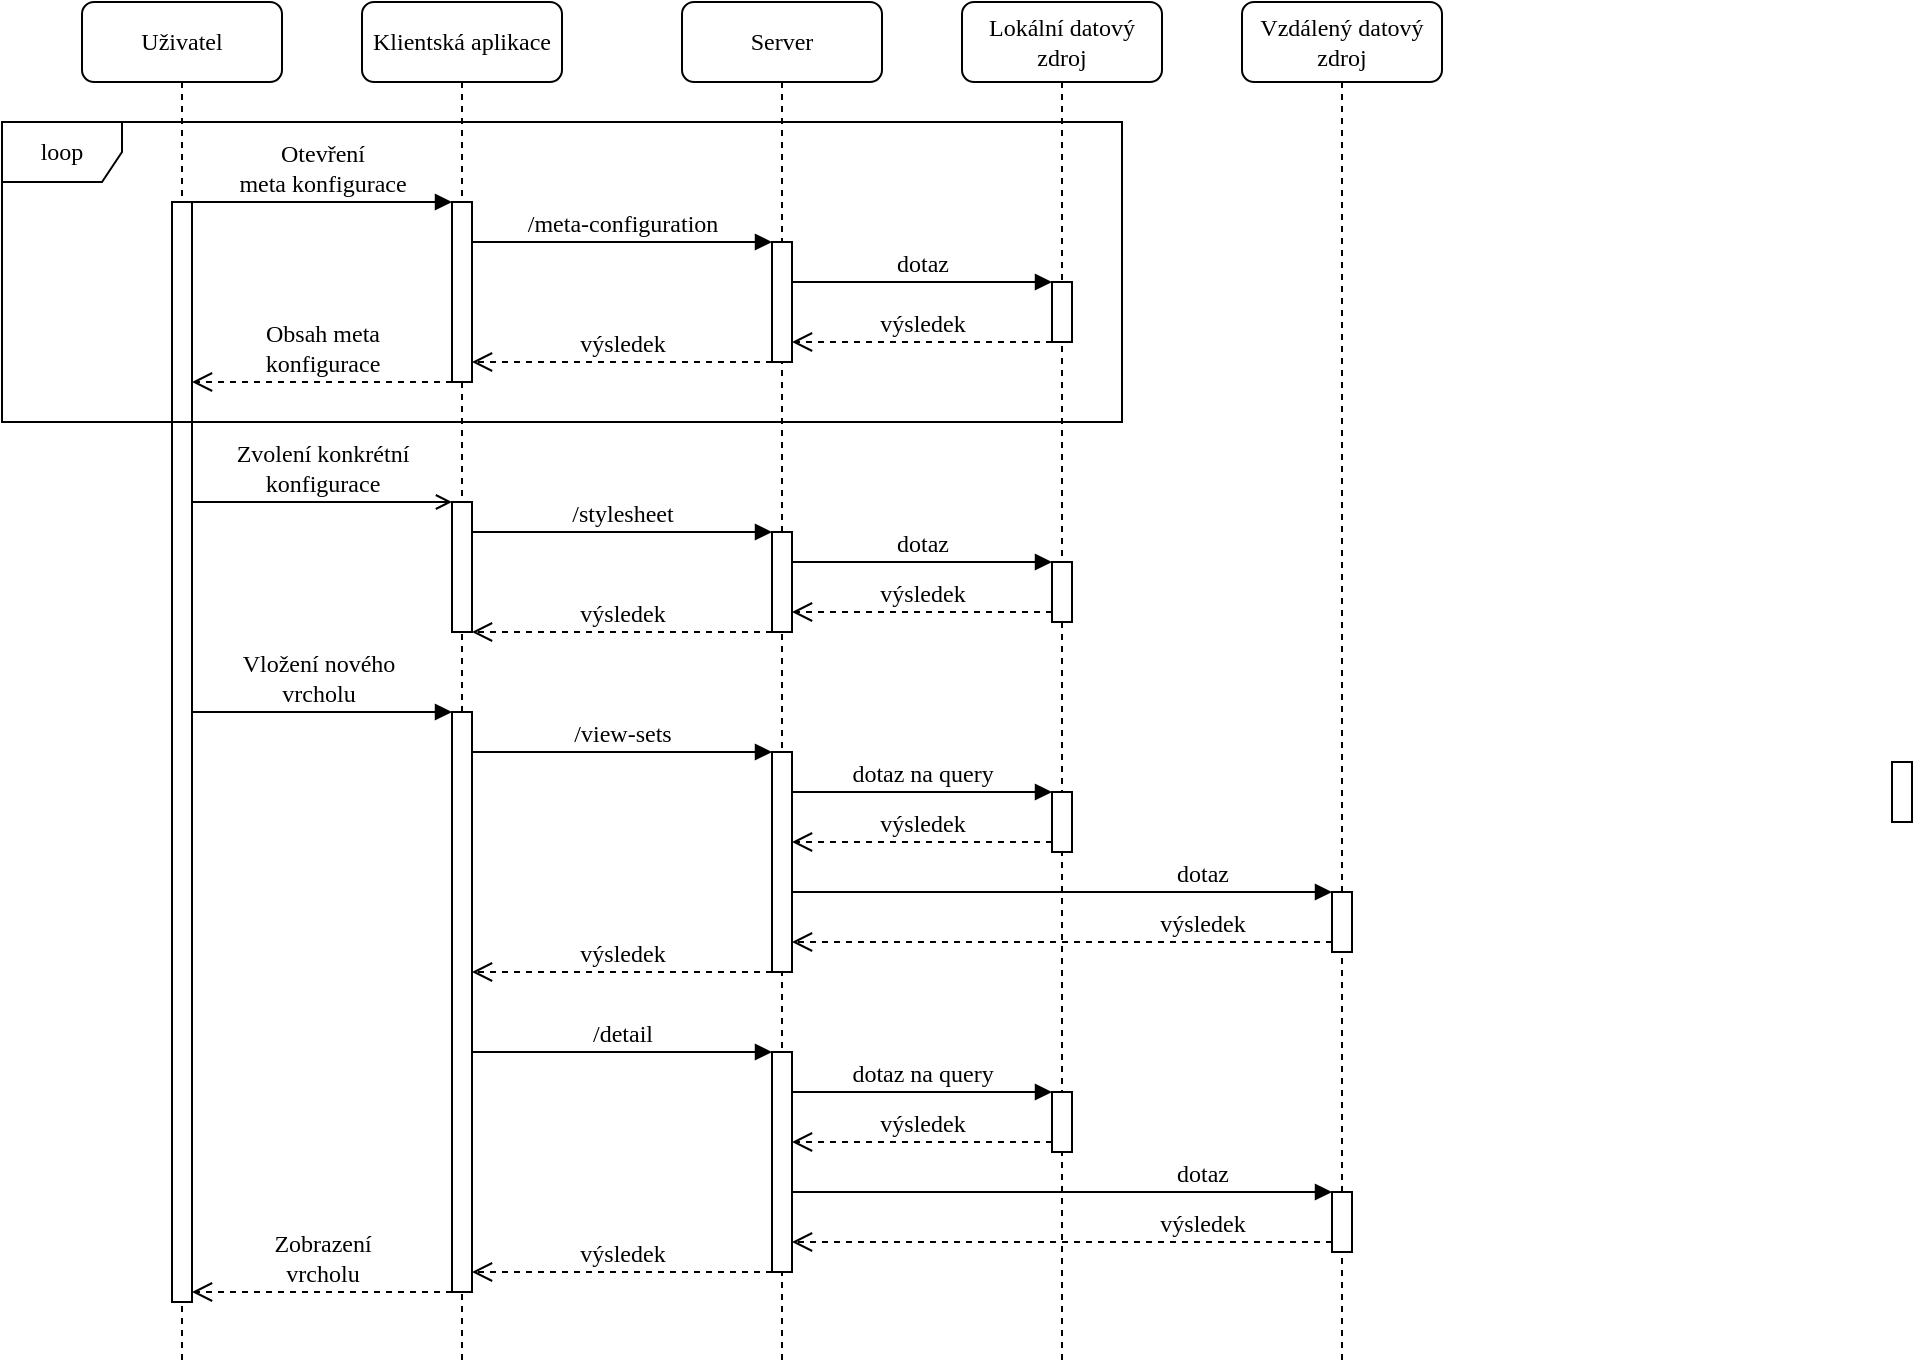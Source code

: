 <mxfile version="13.4.9" type="device"><diagram id="13e1069c-82ec-6db2-03f1-153e76fe0fe0" name="Page-1"><mxGraphModel grid="1" extFonts="CMU Sans Serif Roman^https://www.fontsquirrel.com/fonts/download/computer-modern" shadow="0" math="0" pageHeight="850" pageWidth="1100" pageScale="1" page="1" fold="1" arrows="1" connect="1" tooltips="1" guides="1" gridSize="10" dy="597" dx="1088" background="#ffffff"><root><mxCell id="0"/><mxCell id="1" parent="0"/><mxCell id="7baba1c4bc27f4b0-5" value="Vzdálený datový zdroj" parent="1" vertex="1" style="shape=umlLifeline;perimeter=lifelinePerimeter;whiteSpace=wrap;html=1;container=1;collapsible=0;recursiveResize=0;outlineConnect=0;rounded=1;shadow=0;comic=0;labelBackgroundColor=none;strokeWidth=1;fontFamily=CMU Sans Serif Roman;fontSize=12;align=center;"><mxGeometry as="geometry" height="680" width="100" y="80" x="680"/></mxCell><mxCell id="7baba1c4bc27f4b0-2" value="Klientská aplikace" parent="1" vertex="1" style="shape=umlLifeline;perimeter=lifelinePerimeter;whiteSpace=wrap;html=1;container=1;collapsible=0;recursiveResize=0;outlineConnect=0;rounded=1;shadow=0;comic=0;labelBackgroundColor=none;strokeWidth=1;fontFamily=CMU Sans Serif Roman;fontSize=12;align=center;"><mxGeometry as="geometry" height="680" width="100" y="80" x="240"/></mxCell><mxCell id="7baba1c4bc27f4b0-10" value="" parent="7baba1c4bc27f4b0-2" vertex="1" style="html=1;points=[];perimeter=orthogonalPerimeter;rounded=0;shadow=0;comic=0;labelBackgroundColor=none;strokeWidth=1;fontFamily=CMU Sans Serif Roman;fontSize=12;align=center;"><mxGeometry as="geometry" height="90" width="10" y="100" x="45"/></mxCell><mxCell id="7baba1c4bc27f4b0-3" value="Server" parent="1" vertex="1" style="shape=umlLifeline;perimeter=lifelinePerimeter;whiteSpace=wrap;html=1;container=1;collapsible=0;recursiveResize=0;outlineConnect=0;rounded=1;shadow=0;comic=0;labelBackgroundColor=none;strokeWidth=1;fontFamily=CMU Sans Serif Roman;fontSize=12;align=center;"><mxGeometry as="geometry" height="680" width="100" y="80" x="400"/></mxCell><mxCell id="7baba1c4bc27f4b0-13" value="" parent="7baba1c4bc27f4b0-3" vertex="1" style="html=1;points=[];perimeter=orthogonalPerimeter;rounded=0;shadow=0;comic=0;labelBackgroundColor=none;strokeWidth=1;fontFamily=CMU Sans Serif Roman;fontSize=12;align=center;"><mxGeometry as="geometry" height="60" width="10" y="120" x="45"/></mxCell><mxCell id="7baba1c4bc27f4b0-4" value="Lokální datový zdroj" parent="1" vertex="1" style="shape=umlLifeline;perimeter=lifelinePerimeter;whiteSpace=wrap;html=1;container=1;collapsible=0;recursiveResize=0;outlineConnect=0;rounded=1;shadow=0;comic=0;labelBackgroundColor=none;strokeWidth=1;fontFamily=CMU Sans Serif Roman;fontSize=12;align=center;"><mxGeometry as="geometry" height="680" width="100" y="80" x="540"/></mxCell><mxCell id="QjpaPQJGNaAxtT_AW_4M-6" value="" parent="7baba1c4bc27f4b0-4" vertex="1" style="html=1;points=[];perimeter=orthogonalPerimeter;rounded=0;shadow=0;comic=0;labelBackgroundColor=none;strokeWidth=1;fontFamily=CMU Sans Serif Roman;fontSize=12;align=center;"><mxGeometry as="geometry" height="65" width="10" y="250" x="-255"/></mxCell><mxCell id="QjpaPQJGNaAxtT_AW_4M-14" value="" parent="7baba1c4bc27f4b0-4" vertex="1" style="html=1;points=[];perimeter=orthogonalPerimeter;rounded=0;shadow=0;comic=0;labelBackgroundColor=none;strokeWidth=1;fontFamily=CMU Sans Serif Roman;fontSize=12;align=center;"><mxGeometry as="geometry" height="290" width="10" y="355" x="-255"/></mxCell><mxCell id="QjpaPQJGNaAxtT_AW_4M-15" value="Vložení nového&lt;br&gt;vrcholu" parent="7baba1c4bc27f4b0-4" style="html=1;verticalAlign=bottom;endArrow=block;entryX=0;entryY=0;labelBackgroundColor=none;fontFamily=CMU Sans Serif Roman;fontSize=12;edgeStyle=elbowEdgeStyle;elbow=vertical;" target="QjpaPQJGNaAxtT_AW_4M-14" edge="1"><mxGeometry as="geometry" relative="1"><mxPoint as="sourcePoint" y="355" x="-390"/></mxGeometry></mxCell><mxCell id="QjpaPQJGNaAxtT_AW_4M-8" value="" parent="7baba1c4bc27f4b0-4" vertex="1" style="html=1;points=[];perimeter=orthogonalPerimeter;rounded=0;shadow=0;comic=0;labelBackgroundColor=none;strokeWidth=1;fontFamily=CMU Sans Serif Roman;fontSize=12;align=center;"><mxGeometry as="geometry" height="50" width="10" y="265" x="-95"/></mxCell><mxCell id="QjpaPQJGNaAxtT_AW_4M-17" value="" parent="7baba1c4bc27f4b0-4" vertex="1" style="html=1;points=[];perimeter=orthogonalPerimeter;rounded=0;shadow=0;comic=0;labelBackgroundColor=none;strokeWidth=1;fontFamily=CMU Sans Serif Roman;fontSize=12;align=center;"><mxGeometry as="geometry" height="110" width="10" y="375" x="-95"/></mxCell><mxCell id="QjpaPQJGNaAxtT_AW_4M-18" value="/view-sets" parent="7baba1c4bc27f4b0-4" style="html=1;verticalAlign=bottom;endArrow=block;labelBackgroundColor=none;fontFamily=CMU Sans Serif Roman;fontSize=12;edgeStyle=elbowEdgeStyle;elbow=vertical;" target="QjpaPQJGNaAxtT_AW_4M-17" edge="1"><mxGeometry as="geometry" relative="1"><mxPoint as="sourcePoint" y="375" x="-245"/><mxPoint as="targetPoint" y="245" x="-85"/><Array as="points"><mxPoint y="375" x="-180"/></Array></mxGeometry></mxCell><mxCell id="QjpaPQJGNaAxtT_AW_4M-10" value="" parent="7baba1c4bc27f4b0-4" vertex="1" style="html=1;points=[];perimeter=orthogonalPerimeter;rounded=0;shadow=0;comic=0;labelBackgroundColor=none;strokeWidth=1;fontFamily=CMU Sans Serif Roman;fontSize=12;align=center;"><mxGeometry as="geometry" height="30" width="10" y="280" x="45"/></mxCell><mxCell id="QjpaPQJGNaAxtT_AW_4M-12" value="výsledek" parent="7baba1c4bc27f4b0-4" style="html=1;verticalAlign=bottom;endArrow=open;dashed=1;endSize=8;labelBackgroundColor=none;fontFamily=CMU Sans Serif Roman;fontSize=12;edgeStyle=elbowEdgeStyle;elbow=vertical;" source="QjpaPQJGNaAxtT_AW_4M-10" edge="1"><mxGeometry as="geometry" relative="1"><mxPoint as="targetPoint" y="305" x="-85"/><Array as="points"><mxPoint y="305"/><mxPoint y="385" x="-20"/><mxPoint y="325" x="170"/></Array><mxPoint as="sourcePoint" y="325" x="195"/></mxGeometry></mxCell><mxCell id="QjpaPQJGNaAxtT_AW_4M-20" value="" parent="7baba1c4bc27f4b0-4" vertex="1" style="html=1;points=[];perimeter=orthogonalPerimeter;rounded=0;shadow=0;comic=0;labelBackgroundColor=none;strokeWidth=1;fontFamily=CMU Sans Serif Roman;fontSize=12;align=center;"><mxGeometry as="geometry" height="30" width="10" y="395" x="45"/></mxCell><mxCell id="QjpaPQJGNaAxtT_AW_4M-21" value="výsledek" parent="7baba1c4bc27f4b0-4" style="html=1;verticalAlign=bottom;endArrow=open;dashed=1;endSize=8;labelBackgroundColor=none;fontFamily=CMU Sans Serif Roman;fontSize=12;edgeStyle=elbowEdgeStyle;elbow=vertical;" source="QjpaPQJGNaAxtT_AW_4M-20" edge="1"><mxGeometry as="geometry" relative="1"><mxPoint as="targetPoint" y="420" x="-85"/><Array as="points"><mxPoint y="420"/><mxPoint y="500" x="-20"/><mxPoint y="440" x="170"/></Array><mxPoint as="sourcePoint" y="360" x="-345"/></mxGeometry></mxCell><mxCell id="QjpaPQJGNaAxtT_AW_4M-22" value="dotaz na query" parent="7baba1c4bc27f4b0-4" style="html=1;verticalAlign=bottom;endArrow=block;labelBackgroundColor=none;fontFamily=CMU Sans Serif Roman;fontSize=12;edgeStyle=elbowEdgeStyle;elbow=vertical;" target="QjpaPQJGNaAxtT_AW_4M-20" edge="1"><mxGeometry as="geometry" relative="1"><mxPoint as="sourcePoint" y="395" x="-85"/><Array as="points"><mxPoint y="395" x="10"/><mxPoint y="390" x="-80"/></Array></mxGeometry></mxCell><mxCell id="QjpaPQJGNaAxtT_AW_4M-23" value="" parent="7baba1c4bc27f4b0-4" vertex="1" style="html=1;points=[];perimeter=orthogonalPerimeter;rounded=0;shadow=0;comic=0;labelBackgroundColor=none;strokeWidth=1;fontFamily=CMU Sans Serif Roman;fontSize=12;align=center;"><mxGeometry as="geometry" height="30" width="10" y="445" x="185"/></mxCell><mxCell id="QjpaPQJGNaAxtT_AW_4M-26" value="" parent="7baba1c4bc27f4b0-4" vertex="1" style="html=1;points=[];perimeter=orthogonalPerimeter;rounded=0;shadow=0;comic=0;labelBackgroundColor=none;strokeWidth=1;fontFamily=CMU Sans Serif Roman;fontSize=12;align=center;"><mxGeometry as="geometry" height="110" width="10" y="525" x="-95"/></mxCell><mxCell id="QjpaPQJGNaAxtT_AW_4M-27" value="/detail" parent="7baba1c4bc27f4b0-4" style="html=1;verticalAlign=bottom;endArrow=block;labelBackgroundColor=none;fontFamily=CMU Sans Serif Roman;fontSize=12;edgeStyle=elbowEdgeStyle;elbow=vertical;" target="QjpaPQJGNaAxtT_AW_4M-26" edge="1"><mxGeometry as="geometry" relative="1"><mxPoint as="sourcePoint" y="525" x="-245"/><mxPoint as="targetPoint" y="315" x="-485"/><Array as="points"><mxPoint y="525" x="-180"/></Array></mxGeometry></mxCell><mxCell id="QjpaPQJGNaAxtT_AW_4M-28" value="" parent="7baba1c4bc27f4b0-4" vertex="1" style="html=1;points=[];perimeter=orthogonalPerimeter;rounded=0;shadow=0;comic=0;labelBackgroundColor=none;strokeWidth=1;fontFamily=CMU Sans Serif Roman;fontSize=12;align=center;"><mxGeometry as="geometry" height="30" width="10" y="545" x="45"/></mxCell><mxCell id="QjpaPQJGNaAxtT_AW_4M-29" value="výsledek" parent="7baba1c4bc27f4b0-4" style="html=1;verticalAlign=bottom;endArrow=open;dashed=1;endSize=8;labelBackgroundColor=none;fontFamily=CMU Sans Serif Roman;fontSize=12;edgeStyle=elbowEdgeStyle;elbow=vertical;" source="QjpaPQJGNaAxtT_AW_4M-28" edge="1"><mxGeometry as="geometry" relative="1"><mxPoint as="targetPoint" y="570" x="-85"/><Array as="points"><mxPoint y="570"/><mxPoint y="650" x="-20"/><mxPoint y="590" x="170"/></Array><mxPoint as="sourcePoint" y="430" x="-885"/></mxGeometry></mxCell><mxCell id="QjpaPQJGNaAxtT_AW_4M-30" value="dotaz na query" parent="7baba1c4bc27f4b0-4" style="html=1;verticalAlign=bottom;endArrow=block;labelBackgroundColor=none;fontFamily=CMU Sans Serif Roman;fontSize=12;edgeStyle=elbowEdgeStyle;elbow=vertical;" target="QjpaPQJGNaAxtT_AW_4M-28" edge="1"><mxGeometry as="geometry" relative="1"><mxPoint as="sourcePoint" y="545" x="-85"/><Array as="points"><mxPoint y="545" x="10"/><mxPoint y="540" x="-80"/></Array></mxGeometry></mxCell><mxCell id="QjpaPQJGNaAxtT_AW_4M-31" value="" parent="7baba1c4bc27f4b0-4" vertex="1" style="html=1;points=[];perimeter=orthogonalPerimeter;rounded=0;shadow=0;comic=0;labelBackgroundColor=none;strokeWidth=1;fontFamily=CMU Sans Serif Roman;fontSize=12;align=center;"><mxGeometry as="geometry" height="30" width="10" y="595" x="185"/></mxCell><mxCell id="QjpaPQJGNaAxtT_AW_4M-32" value="dotaz" parent="7baba1c4bc27f4b0-4" style="html=1;verticalAlign=bottom;endArrow=block;labelBackgroundColor=none;fontFamily=CMU Sans Serif Roman;fontSize=12;edgeStyle=elbowEdgeStyle;elbow=vertical;" target="QjpaPQJGNaAxtT_AW_4M-31" source="QjpaPQJGNaAxtT_AW_4M-26" edge="1"><mxGeometry as="geometry" y="-30" x="0.741" relative="1"><mxPoint as="sourcePoint" y="595" x="55"/><Array as="points"><mxPoint y="595" x="150"/><mxPoint y="590" x="60"/></Array><mxPoint as="offset" y="-30" x="-30"/></mxGeometry></mxCell><mxCell id="QjpaPQJGNaAxtT_AW_4M-33" value="výsledek" parent="7baba1c4bc27f4b0-4" style="html=1;verticalAlign=bottom;endArrow=open;dashed=1;endSize=8;labelBackgroundColor=none;fontFamily=CMU Sans Serif Roman;fontSize=12;edgeStyle=elbowEdgeStyle;elbow=vertical;" target="QjpaPQJGNaAxtT_AW_4M-26" source="QjpaPQJGNaAxtT_AW_4M-31" edge="1"><mxGeometry as="geometry" x="-0.518" relative="1"><mxPoint as="targetPoint" y="620" x="55"/><Array as="points"><mxPoint y="620" x="140"/><mxPoint y="700" x="120"/><mxPoint y="640" x="310"/></Array><mxPoint as="sourcePoint" y="560" x="-205"/><mxPoint as="offset"/></mxGeometry></mxCell><mxCell id="QjpaPQJGNaAxtT_AW_4M-34" value="výsledek" parent="7baba1c4bc27f4b0-4" style="html=1;verticalAlign=bottom;endArrow=open;dashed=1;endSize=8;labelBackgroundColor=none;fontFamily=CMU Sans Serif Roman;fontSize=12;edgeStyle=elbowEdgeStyle;elbow=vertical;" source="QjpaPQJGNaAxtT_AW_4M-26" edge="1"><mxGeometry as="geometry" relative="1"><mxPoint as="targetPoint" y="635" x="-245"/><Array as="points"><mxPoint y="635" x="-180"/><mxPoint y="575" x="-125"/><mxPoint y="545" x="-145"/><mxPoint y="615" x="-145"/><mxPoint y="635" x="-150"/><mxPoint y="715" x="-170"/><mxPoint y="655" x="20"/></Array><mxPoint as="sourcePoint" y="575" x="-100"/></mxGeometry></mxCell><mxCell id="QjpaPQJGNaAxtT_AW_4M-7" value="Zvolení konkrétní&lt;br&gt;konfigurace" parent="7baba1c4bc27f4b0-4" style="html=1;verticalAlign=bottom;endArrow=open;labelBackgroundColor=none;fontFamily=CMU Sans Serif Roman;fontSize=12;edgeStyle=elbowEdgeStyle;elbow=vertical;endFill=0;" target="QjpaPQJGNaAxtT_AW_4M-6" edge="1"><mxGeometry as="geometry" relative="1"><mxPoint as="sourcePoint" y="250.0" x="-385"/><mxPoint as="targetPoint" y="235" x="-300"/><Array as="points"><mxPoint y="250" x="-340"/><mxPoint y="235" x="-280"/><mxPoint y="235" x="-370"/></Array></mxGeometry></mxCell><mxCell id="QjpaPQJGNaAxtT_AW_4M-9" value="/stylesheet" parent="7baba1c4bc27f4b0-4" style="html=1;verticalAlign=bottom;endArrow=block;labelBackgroundColor=none;fontFamily=CMU Sans Serif Roman;fontSize=12;edgeStyle=elbowEdgeStyle;elbow=vertical;" target="QjpaPQJGNaAxtT_AW_4M-8" source="QjpaPQJGNaAxtT_AW_4M-6" edge="1"><mxGeometry as="geometry" relative="1"><mxPoint as="sourcePoint" y="134.857" x="-235"/><mxPoint as="targetPoint" y="135" x="-85"/><Array as="points"><mxPoint y="265" x="-180"/></Array></mxGeometry></mxCell><mxCell id="QjpaPQJGNaAxtT_AW_4M-11" value="dotaz" parent="7baba1c4bc27f4b0-4" style="html=1;verticalAlign=bottom;endArrow=block;labelBackgroundColor=none;fontFamily=CMU Sans Serif Roman;fontSize=12;edgeStyle=elbowEdgeStyle;elbow=vertical;" target="QjpaPQJGNaAxtT_AW_4M-10" source="QjpaPQJGNaAxtT_AW_4M-8" edge="1"><mxGeometry as="geometry" relative="1"><mxPoint as="sourcePoint" y="275" x="-85"/><Array as="points"><mxPoint y="280" x="10"/><mxPoint y="275" x="-80"/></Array></mxGeometry></mxCell><mxCell id="QjpaPQJGNaAxtT_AW_4M-13" value="výsledek" parent="7baba1c4bc27f4b0-4" style="html=1;verticalAlign=bottom;endArrow=open;dashed=1;endSize=8;labelBackgroundColor=none;fontFamily=CMU Sans Serif Roman;fontSize=12;edgeStyle=elbowEdgeStyle;elbow=vertical;" target="QjpaPQJGNaAxtT_AW_4M-6" source="QjpaPQJGNaAxtT_AW_4M-8" edge="1"><mxGeometry as="geometry" relative="1"><mxPoint as="targetPoint" y="315" x="-250"/><Array as="points"><mxPoint y="315" x="-125"/><mxPoint y="285" x="-145"/><mxPoint y="355" x="-145"/><mxPoint y="375" x="-150"/><mxPoint y="455" x="-170"/><mxPoint y="395" x="20"/></Array><mxPoint as="sourcePoint" y="315" x="-100"/></mxGeometry></mxCell><mxCell id="QjpaPQJGNaAxtT_AW_4M-25" value="dotaz" parent="7baba1c4bc27f4b0-4" style="html=1;verticalAlign=bottom;endArrow=block;labelBackgroundColor=none;fontFamily=CMU Sans Serif Roman;fontSize=12;edgeStyle=elbowEdgeStyle;elbow=vertical;" target="QjpaPQJGNaAxtT_AW_4M-23" source="QjpaPQJGNaAxtT_AW_4M-17" edge="1"><mxGeometry as="geometry" y="-30" x="0.741" relative="1"><mxPoint as="sourcePoint" y="445" x="55"/><Array as="points"><mxPoint y="445" x="150"/><mxPoint y="440" x="60"/></Array><mxPoint as="offset" y="-30" x="-30"/></mxGeometry></mxCell><mxCell id="QjpaPQJGNaAxtT_AW_4M-24" value="výsledek" parent="7baba1c4bc27f4b0-4" style="html=1;verticalAlign=bottom;endArrow=open;dashed=1;endSize=8;labelBackgroundColor=none;fontFamily=CMU Sans Serif Roman;fontSize=12;edgeStyle=elbowEdgeStyle;elbow=vertical;" target="QjpaPQJGNaAxtT_AW_4M-17" source="QjpaPQJGNaAxtT_AW_4M-23" edge="1"><mxGeometry as="geometry" x="-0.518" relative="1"><mxPoint as="targetPoint" y="470" x="55"/><Array as="points"><mxPoint y="470" x="140"/><mxPoint y="550" x="120"/><mxPoint y="490" x="310"/></Array><mxPoint as="sourcePoint" y="410" x="-205"/><mxPoint as="offset"/></mxGeometry></mxCell><mxCell id="QjpaPQJGNaAxtT_AW_4M-19" value="výsledek" parent="7baba1c4bc27f4b0-4" style="html=1;verticalAlign=bottom;endArrow=open;dashed=1;endSize=8;labelBackgroundColor=none;fontFamily=CMU Sans Serif Roman;fontSize=12;edgeStyle=elbowEdgeStyle;elbow=vertical;" target="QjpaPQJGNaAxtT_AW_4M-14" source="QjpaPQJGNaAxtT_AW_4M-17" edge="1"><mxGeometry as="geometry" relative="1"><mxPoint as="targetPoint" y="425" x="-245"/><Array as="points"><mxPoint y="485" x="-180"/><mxPoint y="425" x="-125"/><mxPoint y="395" x="-145"/><mxPoint y="465" x="-145"/><mxPoint y="485" x="-150"/><mxPoint y="565" x="-170"/><mxPoint y="505" x="20"/></Array><mxPoint as="sourcePoint" y="425" x="-100"/></mxGeometry></mxCell><mxCell id="QjpaPQJGNaAxtT_AW_4M-16" value="Zobrazení&lt;br&gt;vrcholu" parent="7baba1c4bc27f4b0-4" style="html=1;verticalAlign=bottom;endArrow=open;dashed=1;endSize=8;labelBackgroundColor=none;fontFamily=CMU Sans Serif Roman;fontSize=12;edgeStyle=elbowEdgeStyle;elbow=vertical;" source="QjpaPQJGNaAxtT_AW_4M-14" edge="1"><mxGeometry as="geometry" relative="1"><mxPoint as="targetPoint" y="645" x="-385"/><Array as="points"><mxPoint y="645" x="-350"/><mxPoint y="495" x="-290"/><mxPoint y="445" x="-300"/><mxPoint y="415" x="-290"/><mxPoint y="485" x="-130"/><mxPoint y="505" x="-135"/><mxPoint y="585" x="-155"/><mxPoint y="525" x="35"/></Array><mxPoint as="sourcePoint" y="445.0" x="-85"/></mxGeometry></mxCell><mxCell id="7baba1c4bc27f4b0-8" value="Uživatel" parent="1" vertex="1" style="shape=umlLifeline;perimeter=lifelinePerimeter;whiteSpace=wrap;html=1;container=1;collapsible=0;recursiveResize=0;outlineConnect=0;rounded=1;shadow=0;comic=0;labelBackgroundColor=none;strokeWidth=1;fontFamily=CMU Sans Serif Roman;fontSize=12;align=center;"><mxGeometry as="geometry" height="680" width="100" y="80" x="100"/></mxCell><mxCell id="7baba1c4bc27f4b0-9" value="" parent="7baba1c4bc27f4b0-8" vertex="1" style="html=1;points=[];perimeter=orthogonalPerimeter;rounded=0;shadow=0;comic=0;labelBackgroundColor=none;strokeWidth=1;fontFamily=CMU Sans Serif Roman;fontSize=12;align=center;"><mxGeometry as="geometry" height="550" width="10" y="100" x="45"/></mxCell><mxCell id="7baba1c4bc27f4b0-16" value="" parent="1" vertex="1" style="html=1;points=[];perimeter=orthogonalPerimeter;rounded=0;shadow=0;comic=0;labelBackgroundColor=none;strokeWidth=1;fontFamily=CMU Sans Serif Roman;fontSize=12;align=center;"><mxGeometry as="geometry" height="30" width="10" y="220" x="585"/></mxCell><mxCell id="7baba1c4bc27f4b0-17" value="dotaz" parent="1" style="html=1;verticalAlign=bottom;endArrow=block;labelBackgroundColor=none;fontFamily=CMU Sans Serif Roman;fontSize=12;edgeStyle=elbowEdgeStyle;elbow=vertical;" target="7baba1c4bc27f4b0-16" source="7baba1c4bc27f4b0-13" edge="1"><mxGeometry as="geometry" relative="1"><mxPoint as="sourcePoint" y="220" x="510"/><Array as="points"><mxPoint y="220" x="460"/></Array></mxGeometry></mxCell><mxCell id="7baba1c4bc27f4b0-25" value="" parent="1" vertex="1" style="html=1;points=[];perimeter=orthogonalPerimeter;rounded=0;shadow=0;comic=0;labelBackgroundColor=none;strokeColor=#000000;strokeWidth=1;fillColor=#FFFFFF;fontFamily=CMU Sans Serif Roman;fontSize=12;fontColor=#000000;align=center;"><mxGeometry as="geometry" height="30" width="10" y="460" x="1005"/></mxCell><mxCell id="7baba1c4bc27f4b0-11" value="Otevření&lt;br&gt;meta konfigurace" parent="1" style="html=1;verticalAlign=bottom;endArrow=block;entryX=0;entryY=0;labelBackgroundColor=none;fontFamily=CMU Sans Serif Roman;fontSize=12;edgeStyle=elbowEdgeStyle;elbow=vertical;" target="7baba1c4bc27f4b0-10" source="7baba1c4bc27f4b0-9" edge="1"><mxGeometry as="geometry" relative="1"><mxPoint as="sourcePoint" y="190" x="220"/></mxGeometry></mxCell><mxCell id="7baba1c4bc27f4b0-14" value="/meta-configuration" parent="1" style="html=1;verticalAlign=bottom;endArrow=block;entryX=0;entryY=0;labelBackgroundColor=none;fontFamily=CMU Sans Serif Roman;fontSize=12;edgeStyle=elbowEdgeStyle;elbow=vertical;" target="7baba1c4bc27f4b0-13" source="7baba1c4bc27f4b0-10" edge="1"><mxGeometry as="geometry" relative="1"><mxPoint as="sourcePoint" y="200" x="370"/></mxGeometry></mxCell><mxCell id="QjpaPQJGNaAxtT_AW_4M-3" value="výsledek" parent="1" style="html=1;verticalAlign=bottom;endArrow=open;dashed=1;endSize=8;labelBackgroundColor=none;fontFamily=CMU Sans Serif Roman;fontSize=12;edgeStyle=elbowEdgeStyle;elbow=vertical;" target="7baba1c4bc27f4b0-13" source="7baba1c4bc27f4b0-16" edge="1"><mxGeometry as="geometry" relative="1"><mxPoint as="targetPoint" y="270" x="605"/><Array as="points"><mxPoint y="250" x="540"/><mxPoint y="330" x="520"/><mxPoint y="270" x="710"/></Array><mxPoint as="sourcePoint" y="270" x="735"/></mxGeometry></mxCell><mxCell id="QjpaPQJGNaAxtT_AW_4M-4" value="výsledek" parent="1" style="html=1;verticalAlign=bottom;endArrow=open;dashed=1;endSize=8;labelBackgroundColor=none;fontFamily=CMU Sans Serif Roman;fontSize=12;edgeStyle=elbowEdgeStyle;elbow=vertical;" target="7baba1c4bc27f4b0-10" source="7baba1c4bc27f4b0-13" edge="1"><mxGeometry as="geometry" relative="1"><mxPoint as="targetPoint" y="259" x="340"/><Array as="points"><mxPoint y="260" x="420"/><mxPoint y="230" x="400"/><mxPoint y="300" x="400"/><mxPoint y="320" x="395"/><mxPoint y="400" x="375"/><mxPoint y="340" x="565"/></Array><mxPoint as="sourcePoint" y="320" x="380"/></mxGeometry></mxCell><mxCell id="QjpaPQJGNaAxtT_AW_4M-5" value="Obsah meta&lt;br&gt;konfigurace" parent="1" style="html=1;verticalAlign=bottom;endArrow=open;dashed=1;endSize=8;labelBackgroundColor=none;fontFamily=CMU Sans Serif Roman;fontSize=12;edgeStyle=elbowEdgeStyle;elbow=vertical;" target="7baba1c4bc27f4b0-9" source="7baba1c4bc27f4b0-10" edge="1"><mxGeometry as="geometry" relative="1"><mxPoint as="targetPoint" y="270.0" x="305"/><Array as="points"><mxPoint y="270" x="240"/><mxPoint y="240" x="250"/><mxPoint y="310" x="410"/><mxPoint y="330" x="405"/><mxPoint y="410" x="385"/><mxPoint y="350" x="575"/></Array><mxPoint as="sourcePoint" y="270.0" x="455"/></mxGeometry></mxCell><mxCell id="QjpaPQJGNaAxtT_AW_4M-35" value="loop" parent="1" vertex="1" style="shape=umlFrame;whiteSpace=wrap;html=1;fontFamily=CMU Sans Serif Roman;"><mxGeometry as="geometry" height="150" width="560" y="140" x="60"/></mxCell></root></mxGraphModel></diagram></mxfile>